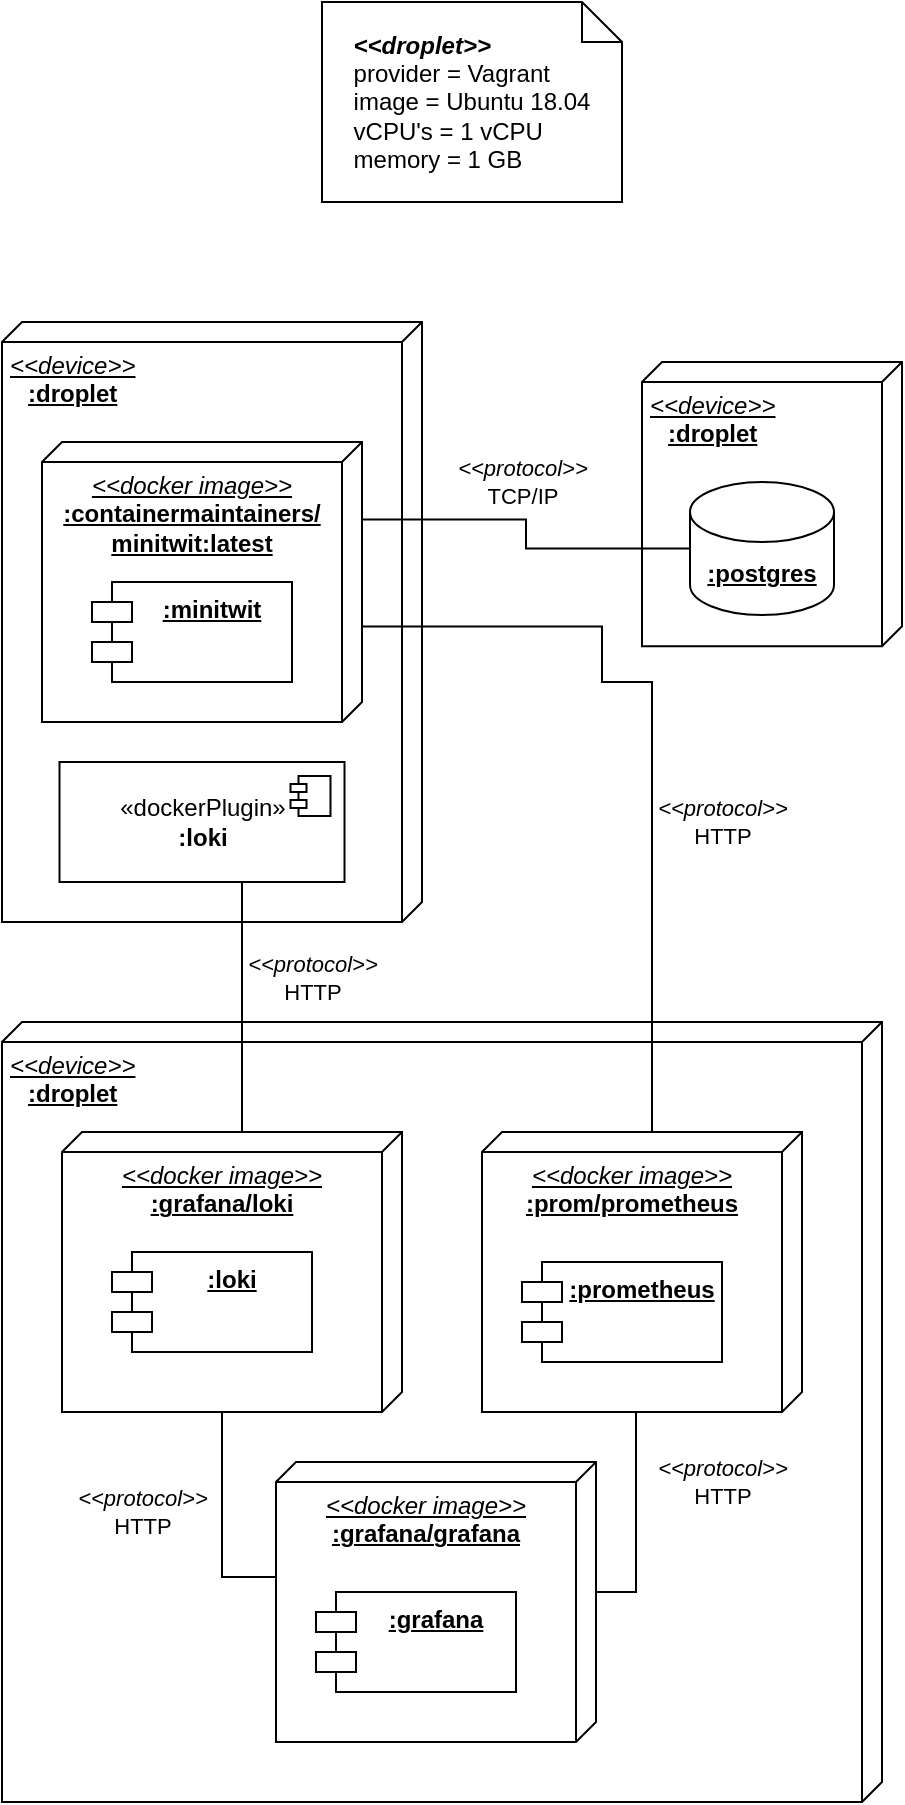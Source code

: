 <mxfile version="21.2.9" type="device">
  <diagram name="Side-1" id="q69Uj-xXSAzOU8xlo7r-">
    <mxGraphModel dx="2333" dy="2502" grid="1" gridSize="10" guides="1" tooltips="1" connect="1" arrows="1" fold="1" page="1" pageScale="1" pageWidth="827" pageHeight="1169" math="0" shadow="0">
      <root>
        <mxCell id="0" />
        <mxCell id="1" parent="0" />
        <mxCell id="RGzH9FZQZOFzf2Un8pL5-28" value="" style="group" vertex="1" connectable="0" parent="1">
          <mxGeometry x="690" y="500" width="440" height="390" as="geometry" />
        </mxCell>
        <mxCell id="RGzH9FZQZOFzf2Un8pL5-18" value="&lt;div&gt;&lt;i&gt;&amp;lt;&amp;lt;device&amp;gt;&amp;gt;&lt;/i&gt;&lt;/div&gt;&lt;div align=&quot;center&quot;&gt;&lt;b&gt;:droplet&lt;/b&gt;&lt;br&gt;&lt;/div&gt;" style="verticalAlign=top;align=left;spacingTop=8;spacingLeft=2;spacingRight=12;shape=cube;size=10;direction=south;fontStyle=4;html=1;whiteSpace=wrap;" vertex="1" parent="RGzH9FZQZOFzf2Un8pL5-28">
          <mxGeometry width="440" height="390" as="geometry" />
        </mxCell>
        <mxCell id="RGzH9FZQZOFzf2Un8pL5-38" value="" style="group" vertex="1" connectable="0" parent="RGzH9FZQZOFzf2Un8pL5-28">
          <mxGeometry x="30" y="55" width="170" height="140" as="geometry" />
        </mxCell>
        <mxCell id="RGzH9FZQZOFzf2Un8pL5-21" value="&lt;div align=&quot;center&quot;&gt;&lt;i&gt;&amp;lt;&amp;lt;docker image&amp;gt;&amp;gt;&lt;/i&gt;&lt;/div&gt;&lt;div align=&quot;center&quot;&gt;&lt;b&gt;:grafana/loki&lt;/b&gt;&lt;/div&gt;" style="verticalAlign=top;align=center;spacingTop=8;spacingLeft=2;spacingRight=12;shape=cube;size=10;direction=south;fontStyle=4;html=1;whiteSpace=wrap;" vertex="1" parent="RGzH9FZQZOFzf2Un8pL5-38">
          <mxGeometry width="170" height="140" as="geometry" />
        </mxCell>
        <mxCell id="RGzH9FZQZOFzf2Un8pL5-23" value="&lt;div&gt;&lt;u&gt;&lt;b&gt;:loki&lt;/b&gt;&lt;/u&gt;&lt;br&gt;&lt;/div&gt;" style="shape=module;align=left;spacingLeft=20;align=center;verticalAlign=top;whiteSpace=wrap;html=1;" vertex="1" parent="RGzH9FZQZOFzf2Un8pL5-38">
          <mxGeometry x="25" y="60" width="100" height="50" as="geometry" />
        </mxCell>
        <mxCell id="RGzH9FZQZOFzf2Un8pL5-47" value="" style="group" vertex="1" connectable="0" parent="RGzH9FZQZOFzf2Un8pL5-28">
          <mxGeometry x="240" y="55" width="160" height="140" as="geometry" />
        </mxCell>
        <mxCell id="RGzH9FZQZOFzf2Un8pL5-19" value="&lt;div align=&quot;center&quot;&gt;&lt;i&gt;&amp;lt;&amp;lt;docker image&amp;gt;&amp;gt;&lt;/i&gt;&lt;/div&gt;&lt;div align=&quot;center&quot;&gt;&lt;b&gt;:prom/prometheus&lt;/b&gt;&lt;/div&gt;" style="verticalAlign=top;align=center;spacingTop=8;spacingLeft=2;spacingRight=12;shape=cube;size=10;direction=south;fontStyle=4;html=1;whiteSpace=wrap;" vertex="1" parent="RGzH9FZQZOFzf2Un8pL5-47">
          <mxGeometry width="160" height="140" as="geometry" />
        </mxCell>
        <mxCell id="RGzH9FZQZOFzf2Un8pL5-20" value="&lt;div&gt;&lt;u&gt;&lt;b&gt;:prometheus&lt;/b&gt;&lt;/u&gt;&lt;br&gt;&lt;/div&gt;" style="shape=module;align=left;spacingLeft=20;align=center;verticalAlign=top;whiteSpace=wrap;html=1;" vertex="1" parent="RGzH9FZQZOFzf2Un8pL5-47">
          <mxGeometry x="20" y="65" width="100" height="50" as="geometry" />
        </mxCell>
        <mxCell id="RGzH9FZQZOFzf2Un8pL5-46" value="" style="group" vertex="1" connectable="0" parent="RGzH9FZQZOFzf2Un8pL5-28">
          <mxGeometry x="137" y="220" width="160" height="140" as="geometry" />
        </mxCell>
        <mxCell id="RGzH9FZQZOFzf2Un8pL5-22" value="&lt;div align=&quot;center&quot;&gt;&lt;i&gt;&amp;lt;&amp;lt;docker image&amp;gt;&amp;gt;&lt;/i&gt;&lt;/div&gt;&lt;div align=&quot;center&quot;&gt;&lt;b&gt;:grafana/grafana&lt;/b&gt;&lt;/div&gt;" style="verticalAlign=top;align=center;spacingTop=8;spacingLeft=2;spacingRight=12;shape=cube;size=10;direction=south;fontStyle=4;html=1;whiteSpace=wrap;" vertex="1" parent="RGzH9FZQZOFzf2Un8pL5-46">
          <mxGeometry width="160" height="140" as="geometry" />
        </mxCell>
        <mxCell id="RGzH9FZQZOFzf2Un8pL5-24" value="&lt;div&gt;&lt;u&gt;&lt;b&gt;:grafana&lt;/b&gt;&lt;/u&gt;&lt;br&gt;&lt;/div&gt;" style="shape=module;align=left;spacingLeft=20;align=center;verticalAlign=top;whiteSpace=wrap;html=1;" vertex="1" parent="RGzH9FZQZOFzf2Un8pL5-46">
          <mxGeometry x="20" y="65" width="100" height="50" as="geometry" />
        </mxCell>
        <mxCell id="RGzH9FZQZOFzf2Un8pL5-56" style="edgeStyle=orthogonalEdgeStyle;rounded=0;orthogonalLoop=1;jettySize=auto;html=1;exitX=0;exitY=0;exitDx=140;exitDy=85;exitPerimeter=0;entryX=0;entryY=0;entryDx=65;entryDy=0;entryPerimeter=0;endArrow=none;endFill=0;" edge="1" parent="RGzH9FZQZOFzf2Un8pL5-28" source="RGzH9FZQZOFzf2Un8pL5-19" target="RGzH9FZQZOFzf2Un8pL5-22">
          <mxGeometry relative="1" as="geometry">
            <Array as="points">
              <mxPoint x="317" y="195" />
              <mxPoint x="317" y="285" />
            </Array>
          </mxGeometry>
        </mxCell>
        <mxCell id="RGzH9FZQZOFzf2Un8pL5-57" value="&lt;div&gt;&lt;i&gt;&amp;lt;&amp;lt;protocol&amp;gt;&amp;gt;&lt;/i&gt;&lt;/div&gt;&lt;div&gt;HTTP&lt;i&gt;&lt;br&gt;&lt;/i&gt;&lt;/div&gt;" style="edgeLabel;html=1;align=center;verticalAlign=middle;resizable=0;points=[];" vertex="1" connectable="0" parent="RGzH9FZQZOFzf2Un8pL5-56">
          <mxGeometry x="-0.418" relative="1" as="geometry">
            <mxPoint x="43" y="4" as="offset" />
          </mxGeometry>
        </mxCell>
        <mxCell id="RGzH9FZQZOFzf2Un8pL5-58" style="edgeStyle=orthogonalEdgeStyle;rounded=0;orthogonalLoop=1;jettySize=auto;html=1;exitX=0;exitY=0;exitDx=140;exitDy=90;exitPerimeter=0;entryX=0.411;entryY=1.003;entryDx=0;entryDy=0;entryPerimeter=0;endArrow=none;endFill=0;" edge="1" parent="RGzH9FZQZOFzf2Un8pL5-28" source="RGzH9FZQZOFzf2Un8pL5-21" target="RGzH9FZQZOFzf2Un8pL5-22">
          <mxGeometry relative="1" as="geometry" />
        </mxCell>
        <mxCell id="RGzH9FZQZOFzf2Un8pL5-59" value="&lt;div&gt;&lt;i&gt;&amp;lt;&amp;lt;protocol&amp;gt;&amp;gt;&lt;/i&gt;&lt;/div&gt;&lt;div&gt;HTTP&lt;br&gt;&lt;/div&gt;" style="edgeLabel;html=1;align=center;verticalAlign=middle;resizable=0;points=[];" vertex="1" connectable="0" parent="RGzH9FZQZOFzf2Un8pL5-58">
          <mxGeometry x="-0.485" y="-1" relative="1" as="geometry">
            <mxPoint x="-39" y="22" as="offset" />
          </mxGeometry>
        </mxCell>
        <mxCell id="RGzH9FZQZOFzf2Un8pL5-29" value="" style="group" vertex="1" connectable="0" parent="1">
          <mxGeometry x="1010" y="170" width="130" height="150" as="geometry" />
        </mxCell>
        <mxCell id="RGzH9FZQZOFzf2Un8pL5-15" value="&lt;div&gt;&lt;i&gt;&amp;lt;&amp;lt;device&amp;gt;&amp;gt;&lt;/i&gt;&lt;/div&gt;&lt;div align=&quot;center&quot;&gt;&lt;b&gt;:droplet&lt;/b&gt;&lt;br&gt;&lt;/div&gt;" style="verticalAlign=top;align=left;spacingTop=8;spacingLeft=2;spacingRight=12;shape=cube;size=10;direction=south;fontStyle=4;html=1;whiteSpace=wrap;" vertex="1" parent="RGzH9FZQZOFzf2Un8pL5-29">
          <mxGeometry width="130" height="142.105" as="geometry" />
        </mxCell>
        <mxCell id="RGzH9FZQZOFzf2Un8pL5-17" value="&lt;u&gt;&lt;b&gt;:postgres&lt;/b&gt;&lt;/u&gt;" style="shape=cylinder3;whiteSpace=wrap;html=1;boundedLbl=1;backgroundOutline=1;size=15;" vertex="1" parent="RGzH9FZQZOFzf2Un8pL5-29">
          <mxGeometry x="24" y="60" width="72" height="66.54" as="geometry" />
        </mxCell>
        <mxCell id="RGzH9FZQZOFzf2Un8pL5-30" value="" style="group" vertex="1" connectable="0" parent="1">
          <mxGeometry x="690" y="150" width="210" height="300" as="geometry" />
        </mxCell>
        <mxCell id="RGzH9FZQZOFzf2Un8pL5-1" value="&lt;div&gt;&lt;i&gt;&amp;lt;&amp;lt;device&amp;gt;&amp;gt;&lt;/i&gt;&lt;/div&gt;&lt;div align=&quot;center&quot;&gt;&lt;b&gt;:droplet&lt;/b&gt;&lt;br&gt;&lt;/div&gt;" style="verticalAlign=top;align=left;spacingTop=8;spacingLeft=2;spacingRight=12;shape=cube;size=10;direction=south;fontStyle=4;html=1;whiteSpace=wrap;" vertex="1" parent="RGzH9FZQZOFzf2Un8pL5-30">
          <mxGeometry width="210" height="300" as="geometry" />
        </mxCell>
        <mxCell id="RGzH9FZQZOFzf2Un8pL5-2" value="&lt;div align=&quot;center&quot;&gt;&lt;i&gt;&amp;lt;&amp;lt;docker image&amp;gt;&amp;gt;&lt;/i&gt;&lt;/div&gt;&lt;div align=&quot;center&quot;&gt;&lt;b&gt;:containermaintainers/&lt;/b&gt;&lt;/div&gt;&lt;div align=&quot;center&quot;&gt;&lt;b&gt;minitwit:latest&lt;/b&gt;&lt;br&gt;&lt;/div&gt;" style="verticalAlign=top;align=center;spacingTop=8;spacingLeft=2;spacingRight=12;shape=cube;size=10;direction=south;fontStyle=4;html=1;whiteSpace=wrap;" vertex="1" parent="RGzH9FZQZOFzf2Un8pL5-30">
          <mxGeometry x="20" y="60" width="160" height="140" as="geometry" />
        </mxCell>
        <mxCell id="RGzH9FZQZOFzf2Un8pL5-3" value="&lt;div&gt;&lt;u&gt;&lt;b&gt;:minitwit&lt;/b&gt;&lt;/u&gt;&lt;br&gt;&lt;/div&gt;" style="shape=module;align=left;spacingLeft=20;align=center;verticalAlign=top;whiteSpace=wrap;html=1;" vertex="1" parent="RGzH9FZQZOFzf2Un8pL5-30">
          <mxGeometry x="45" y="130" width="100" height="50" as="geometry" />
        </mxCell>
        <mxCell id="RGzH9FZQZOFzf2Un8pL5-26" value="«dockerPlugin»&lt;br&gt;&lt;b&gt;:loki&lt;/b&gt;" style="html=1;dropTarget=0;whiteSpace=wrap;" vertex="1" parent="RGzH9FZQZOFzf2Un8pL5-30">
          <mxGeometry x="28.75" y="220" width="142.5" height="60" as="geometry" />
        </mxCell>
        <mxCell id="RGzH9FZQZOFzf2Un8pL5-27" value="" style="shape=module;jettyWidth=8;jettyHeight=4;" vertex="1" parent="RGzH9FZQZOFzf2Un8pL5-26">
          <mxGeometry x="1" width="20" height="20" relative="1" as="geometry">
            <mxPoint x="-27" y="7" as="offset" />
          </mxGeometry>
        </mxCell>
        <mxCell id="RGzH9FZQZOFzf2Un8pL5-43" style="edgeStyle=orthogonalEdgeStyle;rounded=0;orthogonalLoop=1;jettySize=auto;html=1;entryX=0;entryY=0.5;entryDx=0;entryDy=0;entryPerimeter=0;endArrow=none;endFill=0;exitX=0.277;exitY=0.002;exitDx=0;exitDy=0;exitPerimeter=0;" edge="1" parent="1" source="RGzH9FZQZOFzf2Un8pL5-2" target="RGzH9FZQZOFzf2Un8pL5-17">
          <mxGeometry relative="1" as="geometry">
            <mxPoint x="860" y="261" as="sourcePoint" />
          </mxGeometry>
        </mxCell>
        <mxCell id="RGzH9FZQZOFzf2Un8pL5-45" value="&lt;div&gt;&lt;i&gt;&amp;lt;&amp;lt;protocol&amp;gt;&amp;gt;&lt;/i&gt;&lt;/div&gt;&lt;div&gt;TCP/IP&lt;br&gt;&lt;/div&gt;" style="edgeLabel;html=1;align=center;verticalAlign=middle;resizable=0;points=[];" vertex="1" connectable="0" parent="RGzH9FZQZOFzf2Un8pL5-43">
          <mxGeometry x="-0.372" y="1" relative="1" as="geometry">
            <mxPoint x="24" y="-18" as="offset" />
          </mxGeometry>
        </mxCell>
        <mxCell id="RGzH9FZQZOFzf2Un8pL5-48" style="edgeStyle=orthogonalEdgeStyle;rounded=0;orthogonalLoop=1;jettySize=auto;html=1;exitX=0.659;exitY=-0.001;exitDx=0;exitDy=0;exitPerimeter=0;entryX=0;entryY=0;entryDx=0;entryDy=75;entryPerimeter=0;endArrow=none;endFill=0;" edge="1" parent="1" source="RGzH9FZQZOFzf2Un8pL5-2" target="RGzH9FZQZOFzf2Un8pL5-19">
          <mxGeometry relative="1" as="geometry">
            <mxPoint x="970" y="450.0" as="targetPoint" />
            <Array as="points">
              <mxPoint x="990" y="302" />
              <mxPoint x="990" y="330" />
              <mxPoint x="1015" y="330" />
            </Array>
          </mxGeometry>
        </mxCell>
        <mxCell id="RGzH9FZQZOFzf2Un8pL5-52" value="&lt;div&gt;&lt;i&gt;&amp;lt;&amp;lt;protocol&amp;gt;&amp;gt;&lt;/i&gt;&lt;/div&gt;&lt;div&gt;HTTP&lt;br&gt;&lt;/div&gt;" style="edgeLabel;html=1;align=center;verticalAlign=middle;resizable=0;points=[];" vertex="1" connectable="0" parent="RGzH9FZQZOFzf2Un8pL5-48">
          <mxGeometry x="0.2" relative="1" as="geometry">
            <mxPoint x="35" y="4" as="offset" />
          </mxGeometry>
        </mxCell>
        <mxCell id="RGzH9FZQZOFzf2Un8pL5-53" style="edgeStyle=orthogonalEdgeStyle;rounded=0;orthogonalLoop=1;jettySize=auto;html=1;entryX=0;entryY=0;entryDx=0;entryDy=80;entryPerimeter=0;endArrow=none;endFill=0;" edge="1" parent="1" target="RGzH9FZQZOFzf2Un8pL5-21">
          <mxGeometry relative="1" as="geometry">
            <mxPoint x="810" y="430" as="sourcePoint" />
            <Array as="points">
              <mxPoint x="810" y="430" />
            </Array>
          </mxGeometry>
        </mxCell>
        <mxCell id="RGzH9FZQZOFzf2Un8pL5-54" value="&lt;div&gt;&lt;i&gt;&amp;lt;&amp;lt;protocol&amp;gt;&amp;gt;&lt;/i&gt;&lt;/div&gt;&lt;div&gt;HTTP&lt;br&gt;&lt;/div&gt;" style="edgeLabel;html=1;align=center;verticalAlign=middle;resizable=0;points=[];" vertex="1" connectable="0" parent="RGzH9FZQZOFzf2Un8pL5-53">
          <mxGeometry x="-0.206" relative="1" as="geometry">
            <mxPoint x="35" y="-2" as="offset" />
          </mxGeometry>
        </mxCell>
        <mxCell id="RGzH9FZQZOFzf2Un8pL5-76" value="&lt;div align=&quot;justify&quot;&gt;&lt;b&gt;&lt;i&gt;&amp;lt;&amp;lt;droplet&amp;gt;&amp;gt;&lt;/i&gt;&lt;/b&gt;&lt;br&gt;&lt;/div&gt;&lt;div align=&quot;justify&quot;&gt;provider = Vagrant&lt;/div&gt;&lt;div align=&quot;justify&quot;&gt;image = Ubuntu 18.04&lt;/div&gt;&lt;div align=&quot;justify&quot;&gt;vCPU&#39;s = 1 vCPU&lt;/div&gt;&lt;div align=&quot;justify&quot;&gt;memory = 1 GB&lt;/div&gt;" style="shape=note;size=20;whiteSpace=wrap;html=1;" vertex="1" parent="1">
          <mxGeometry x="850" y="-10" width="150" height="100" as="geometry" />
        </mxCell>
      </root>
    </mxGraphModel>
  </diagram>
</mxfile>
